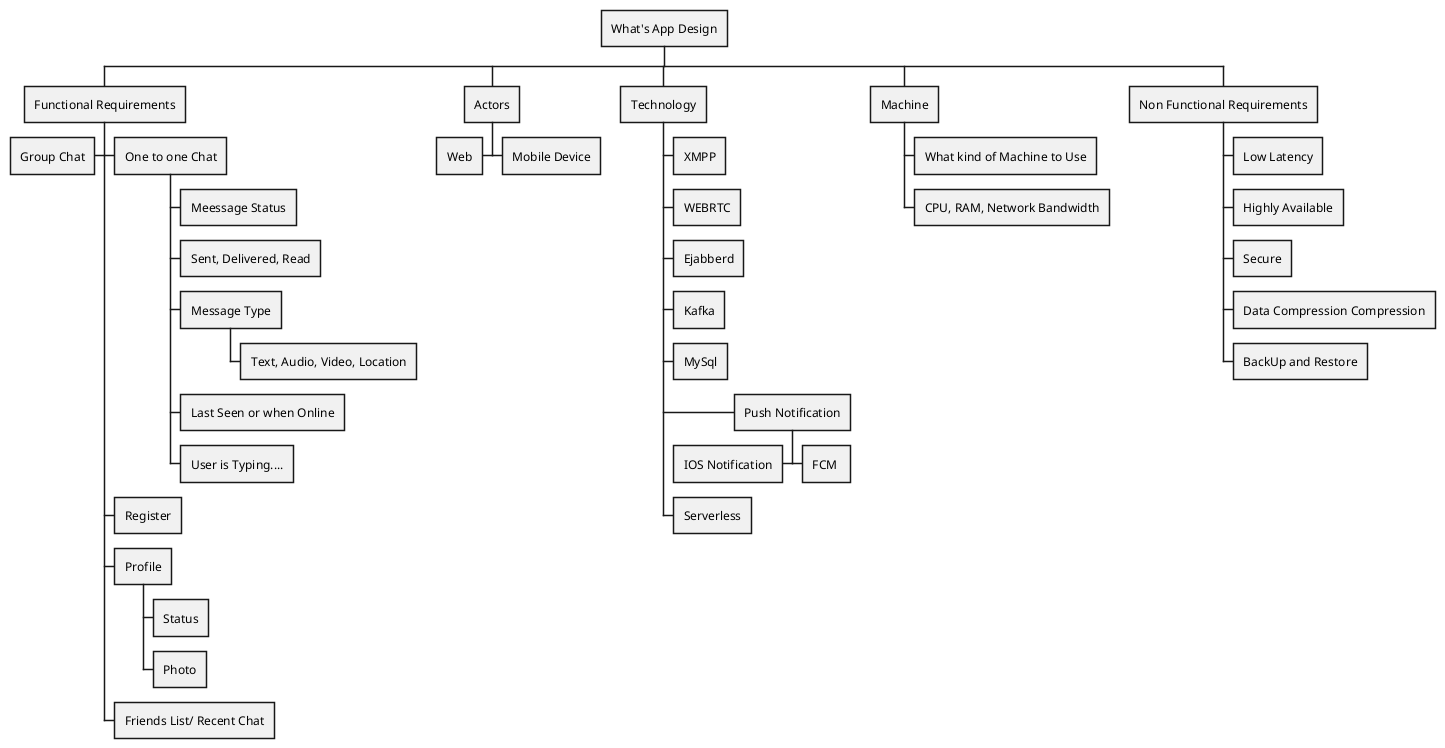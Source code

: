 @startwbs
'https://plantuml.com/wbs-diagram

* What's App Design
** Functional Requirements
*** One to one Chat
**** Meessage Status
**** Sent, Delivered, Read
**** Message Type
***** Text, Audio, Video, Location
**** Last Seen or when Online
**** User is Typing....
--- Group Chat
*** Register
*** Profile
**** Status
**** Photo
*** Friends List/ Recent Chat



** Actors
*** Mobile Device
--- Web

** Technology
*** XMPP
*** WEBRTC
*** Ejabberd
*** Kafka
*** MySql
*** Push Notification
**** FCM 
---- IOS Notification
*** Serverless

** Machine
*** What kind of Machine to Use
*** CPU, RAM, Network Bandwidth

** Non Functional Requirements
*** Low Latency
*** Highly Available
*** Secure
*** Data Compression Compression
*** BackUp and Restore


@endwbs
